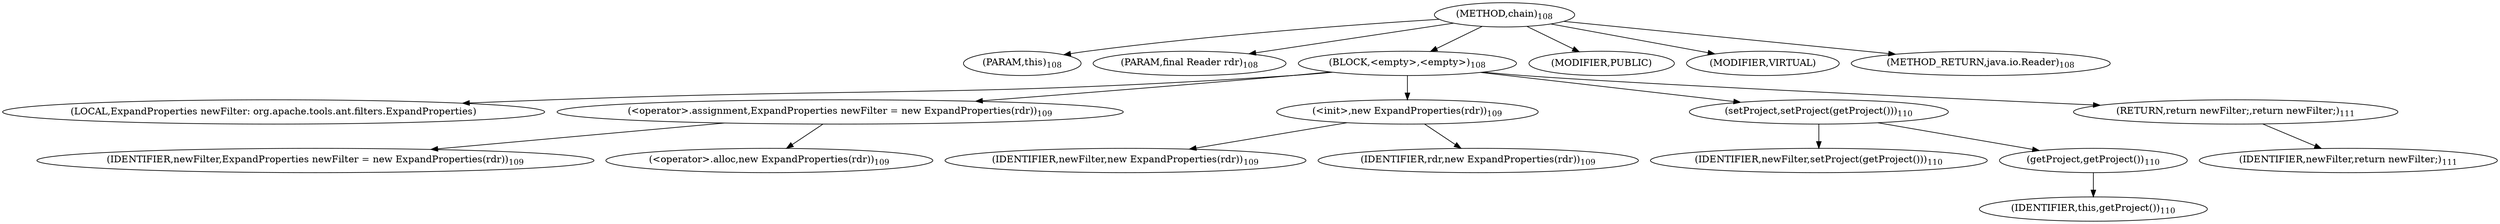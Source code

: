 digraph "chain" {  
"147" [label = <(METHOD,chain)<SUB>108</SUB>> ]
"14" [label = <(PARAM,this)<SUB>108</SUB>> ]
"148" [label = <(PARAM,final Reader rdr)<SUB>108</SUB>> ]
"149" [label = <(BLOCK,&lt;empty&gt;,&lt;empty&gt;)<SUB>108</SUB>> ]
"12" [label = <(LOCAL,ExpandProperties newFilter: org.apache.tools.ant.filters.ExpandProperties)> ]
"150" [label = <(&lt;operator&gt;.assignment,ExpandProperties newFilter = new ExpandProperties(rdr))<SUB>109</SUB>> ]
"151" [label = <(IDENTIFIER,newFilter,ExpandProperties newFilter = new ExpandProperties(rdr))<SUB>109</SUB>> ]
"152" [label = <(&lt;operator&gt;.alloc,new ExpandProperties(rdr))<SUB>109</SUB>> ]
"153" [label = <(&lt;init&gt;,new ExpandProperties(rdr))<SUB>109</SUB>> ]
"11" [label = <(IDENTIFIER,newFilter,new ExpandProperties(rdr))<SUB>109</SUB>> ]
"154" [label = <(IDENTIFIER,rdr,new ExpandProperties(rdr))<SUB>109</SUB>> ]
"155" [label = <(setProject,setProject(getProject()))<SUB>110</SUB>> ]
"156" [label = <(IDENTIFIER,newFilter,setProject(getProject()))<SUB>110</SUB>> ]
"157" [label = <(getProject,getProject())<SUB>110</SUB>> ]
"13" [label = <(IDENTIFIER,this,getProject())<SUB>110</SUB>> ]
"158" [label = <(RETURN,return newFilter;,return newFilter;)<SUB>111</SUB>> ]
"159" [label = <(IDENTIFIER,newFilter,return newFilter;)<SUB>111</SUB>> ]
"160" [label = <(MODIFIER,PUBLIC)> ]
"161" [label = <(MODIFIER,VIRTUAL)> ]
"162" [label = <(METHOD_RETURN,java.io.Reader)<SUB>108</SUB>> ]
  "147" -> "14" 
  "147" -> "148" 
  "147" -> "149" 
  "147" -> "160" 
  "147" -> "161" 
  "147" -> "162" 
  "149" -> "12" 
  "149" -> "150" 
  "149" -> "153" 
  "149" -> "155" 
  "149" -> "158" 
  "150" -> "151" 
  "150" -> "152" 
  "153" -> "11" 
  "153" -> "154" 
  "155" -> "156" 
  "155" -> "157" 
  "157" -> "13" 
  "158" -> "159" 
}
